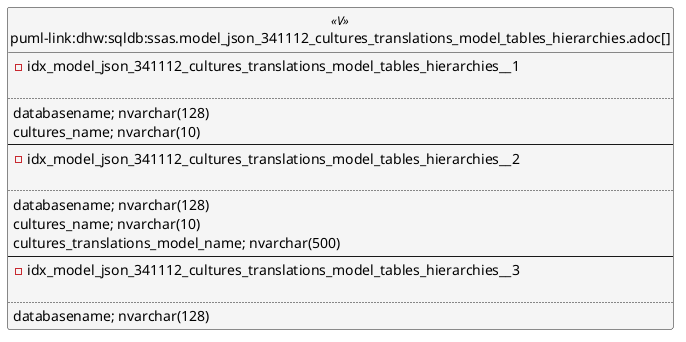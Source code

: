 @startuml
left to right direction
'top to bottom direction
hide circle
'avoide "." issues:
set namespaceSeparator none


skinparam class {
  BackgroundColor White
  BackgroundColor<<FN>> Yellow
  BackgroundColor<<FS>> Yellow
  BackgroundColor<<FT>> LightGray
  BackgroundColor<<IF>> Yellow
  BackgroundColor<<IS>> Yellow
  BackgroundColor<<P>> Aqua
  BackgroundColor<<PC>> Aqua
  BackgroundColor<<SN>> Yellow
  BackgroundColor<<SO>> SlateBlue
  BackgroundColor<<TF>> LightGray
  BackgroundColor<<TR>> Tomato
  BackgroundColor<<U>> White
  BackgroundColor<<V>> WhiteSmoke
  BackgroundColor<<X>> Aqua
  BackgroundColor<<external>> AliceBlue
}


entity "puml-link:dhw:sqldb:ssas.model_json_341112_cultures_translations_model_tables_hierarchies.adoc[]" as ssas.model_json_341112_cultures_translations_model_tables_hierarchies << V >> {
- idx_model_json_341112_cultures_translations_model_tables_hierarchies__1

..
databasename; nvarchar(128)
cultures_name; nvarchar(10)
--
- idx_model_json_341112_cultures_translations_model_tables_hierarchies__2

..
databasename; nvarchar(128)
cultures_name; nvarchar(10)
cultures_translations_model_name; nvarchar(500)
--
- idx_model_json_341112_cultures_translations_model_tables_hierarchies__3

..
databasename; nvarchar(128)
}


@enduml

